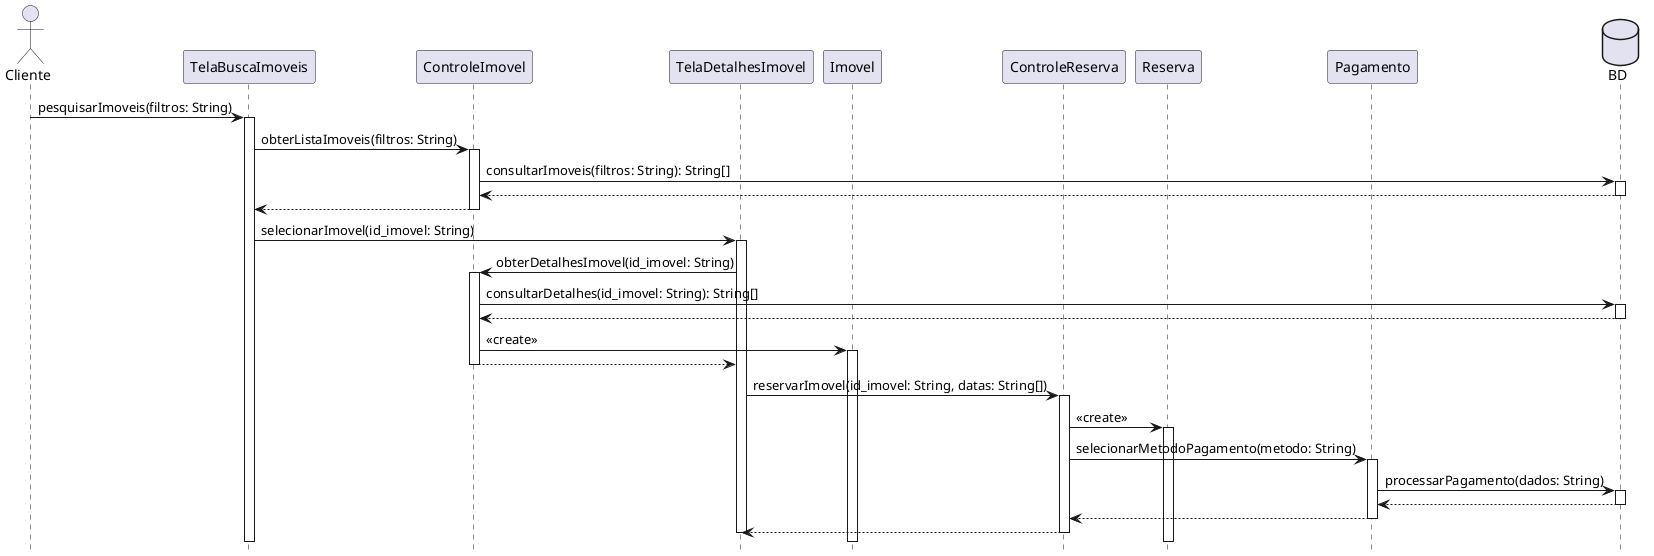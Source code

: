 @startuml "Reserva de Imóvel - Cliente"
hide footbox

actor Cliente as cliente
participant TelaBuscaImoveis as tela_busca_imoveis
participant ControleImovel as controle_imovel
participant TelaDetalhesImovel as tela_detalhes_imovel
participant Imovel as imovel
participant ControleReserva as controle_reserva
participant Reserva as reserva
participant Pagamento as pagamento
database BD as bd

cliente -> tela_busca_imoveis: pesquisarImoveis(filtros: String)
activate tela_busca_imoveis

tela_busca_imoveis -> controle_imovel: obterListaImoveis(filtros: String)
activate controle_imovel

controle_imovel -> bd: consultarImoveis(filtros: String): String[]
activate bd
bd --> controle_imovel
deactivate bd

controle_imovel --> tela_busca_imoveis
deactivate controle_imovel

tela_busca_imoveis -> tela_detalhes_imovel: selecionarImovel(id_imovel: String)
activate tela_detalhes_imovel

tela_detalhes_imovel -> controle_imovel: obterDetalhesImovel(id_imovel: String)
activate controle_imovel

controle_imovel -> bd: consultarDetalhes(id_imovel: String): String[]
activate bd
bd --> controle_imovel
deactivate bd

controle_imovel -> imovel: <<create>>
activate imovel

controle_imovel --> tela_detalhes_imovel
deactivate controle_imovel

tela_detalhes_imovel -> controle_reserva: reservarImovel(id_imovel: String, datas: String[])
activate controle_reserva

controle_reserva -> reserva: <<create>>
activate reserva

controle_reserva -> pagamento: selecionarMetodoPagamento(metodo: String)
activate pagamento

pagamento -> bd: processarPagamento(dados: String)
activate bd
bd --> pagamento
deactivate bd

pagamento --> controle_reserva
deactivate pagamento

controle_reserva --> tela_detalhes_imovel
deactivate controle_reserva

deactivate tela_detalhes_imovel
@enduml
